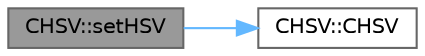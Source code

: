 digraph "CHSV::setHSV"
{
 // INTERACTIVE_SVG=YES
 // LATEX_PDF_SIZE
  bgcolor="transparent";
  edge [fontname=Helvetica,fontsize=10,labelfontname=Helvetica,labelfontsize=10];
  node [fontname=Helvetica,fontsize=10,shape=box,height=0.2,width=0.4];
  rankdir="LR";
  Node1 [id="Node000001",label="CHSV::setHSV",height=0.2,width=0.4,color="gray40", fillcolor="grey60", style="filled", fontcolor="black",tooltip="Assign new HSV values."];
  Node1 -> Node2 [id="edge1_Node000001_Node000002",color="steelblue1",style="solid",tooltip=" "];
  Node2 [id="Node000002",label="CHSV::CHSV",height=0.2,width=0.4,color="grey40", fillcolor="white", style="filled",URL="$dc/d53/struct_c_h_s_v_a4acc408d655fe2158cc6ebc48b1532db.html#a4acc408d655fe2158cc6ebc48b1532db",tooltip="Default constructor."];
}
